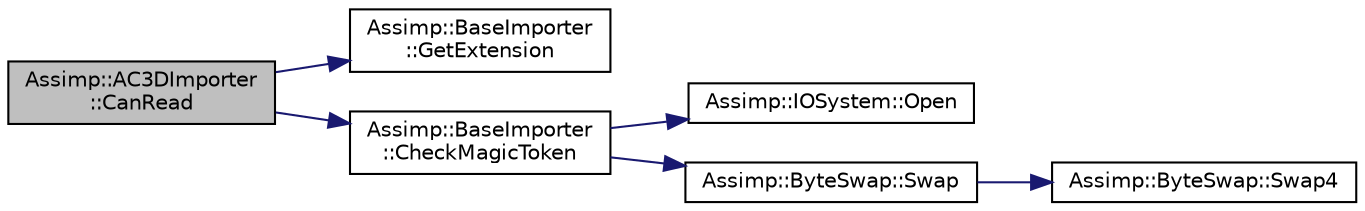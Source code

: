 digraph "Assimp::AC3DImporter::CanRead"
{
  edge [fontname="Helvetica",fontsize="10",labelfontname="Helvetica",labelfontsize="10"];
  node [fontname="Helvetica",fontsize="10",shape=record];
  rankdir="LR";
  Node1 [label="Assimp::AC3DImporter\l::CanRead",height=0.2,width=0.4,color="black", fillcolor="grey75", style="filled", fontcolor="black"];
  Node1 -> Node2 [color="midnightblue",fontsize="10",style="solid",fontname="Helvetica"];
  Node2 [label="Assimp::BaseImporter\l::GetExtension",height=0.2,width=0.4,color="black", fillcolor="white", style="filled",URL="$class_assimp_1_1_base_importer.html#a3954284d75f9fe30f5ff1758ecd2faeb",tooltip="Extract file extension from a string. "];
  Node1 -> Node3 [color="midnightblue",fontsize="10",style="solid",fontname="Helvetica"];
  Node3 [label="Assimp::BaseImporter\l::CheckMagicToken",height=0.2,width=0.4,color="black", fillcolor="white", style="filled",URL="$class_assimp_1_1_base_importer.html#a32623af462fcf73fd3c665ca4d866d0f",tooltip="Check whether a file starts with one or more magic tokens. "];
  Node3 -> Node4 [color="midnightblue",fontsize="10",style="solid",fontname="Helvetica"];
  Node4 [label="Assimp::IOSystem::Open",height=0.2,width=0.4,color="black", fillcolor="white", style="filled",URL="$class_assimp_1_1_i_o_system.html#ac512ece3b0701de5682553007a4c0816",tooltip="Open a new file with a given path. "];
  Node3 -> Node5 [color="midnightblue",fontsize="10",style="solid",fontname="Helvetica"];
  Node5 [label="Assimp::ByteSwap::Swap",height=0.2,width=0.4,color="black", fillcolor="white", style="filled",URL="$class_assimp_1_1_byte_swap.html#a6e60cdda6ebc1db17759106023f38270"];
  Node5 -> Node6 [color="midnightblue",fontsize="10",style="solid",fontname="Helvetica"];
  Node6 [label="Assimp::ByteSwap::Swap4",height=0.2,width=0.4,color="black", fillcolor="white", style="filled",URL="$class_assimp_1_1_byte_swap.html#a6717939ed8be817f262515c3c1ae2d77"];
}
